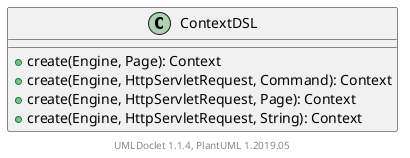 @startuml

    class ContextDSL [[ContextDSL.html]] {
        +create(Engine, Page): Context
        +create(Engine, HttpServletRequest, Command): Context
        +create(Engine, HttpServletRequest, Page): Context
        +create(Engine, HttpServletRequest, String): Context
    }


    center footer UMLDoclet 1.1.4, PlantUML 1.2019.05
@enduml
